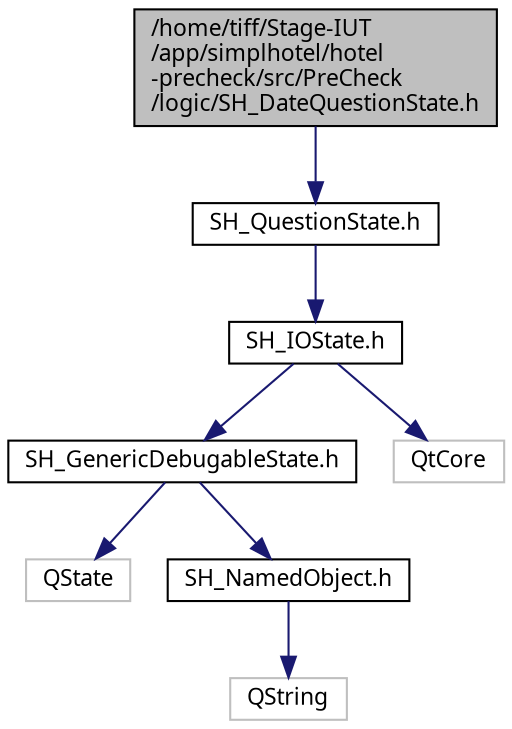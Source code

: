 digraph "/home/tiff/Stage-IUT/app/simplhotel/hotel-precheck/src/PreCheck/logic/SH_DateQuestionState.h"
{
 // INTERACTIVE_SVG=YES
  bgcolor="transparent";
  edge [fontname="Verdana",fontsize="11",labelfontname="Verdana",labelfontsize="11"];
  node [fontname="Verdana",fontsize="11",shape=record];
  Node1 [label="/home/tiff/Stage-IUT\l/app/simplhotel/hotel\l-precheck/src/PreCheck\l/logic/SH_DateQuestionState.h",height=0.2,width=0.4,color="black", fillcolor="grey75", style="filled" fontcolor="black"];
  Node1 -> Node2 [color="midnightblue",fontsize="11",style="solid",fontname="Verdana"];
  Node2 [label="SH_QuestionState.h",height=0.2,width=0.4,color="black",URL="$SH__QuestionState_8h.html"];
  Node2 -> Node3 [color="midnightblue",fontsize="11",style="solid",fontname="Verdana"];
  Node3 [label="SH_IOState.h",height=0.2,width=0.4,color="black",URL="$SH__IOState_8h.html"];
  Node3 -> Node4 [color="midnightblue",fontsize="11",style="solid",fontname="Verdana"];
  Node4 [label="SH_GenericDebugableState.h",height=0.2,width=0.4,color="black",URL="$SH__GenericDebugableState_8h.html"];
  Node4 -> Node5 [color="midnightblue",fontsize="11",style="solid",fontname="Verdana"];
  Node5 [label="QState",height=0.2,width=0.4,color="grey75"];
  Node4 -> Node6 [color="midnightblue",fontsize="11",style="solid",fontname="Verdana"];
  Node6 [label="SH_NamedObject.h",height=0.2,width=0.4,color="black",URL="$SH__NamedObject_8h.html"];
  Node6 -> Node7 [color="midnightblue",fontsize="11",style="solid",fontname="Verdana"];
  Node7 [label="QString",height=0.2,width=0.4,color="grey75"];
  Node3 -> Node8 [color="midnightblue",fontsize="11",style="solid",fontname="Verdana"];
  Node8 [label="QtCore",height=0.2,width=0.4,color="grey75"];
}

